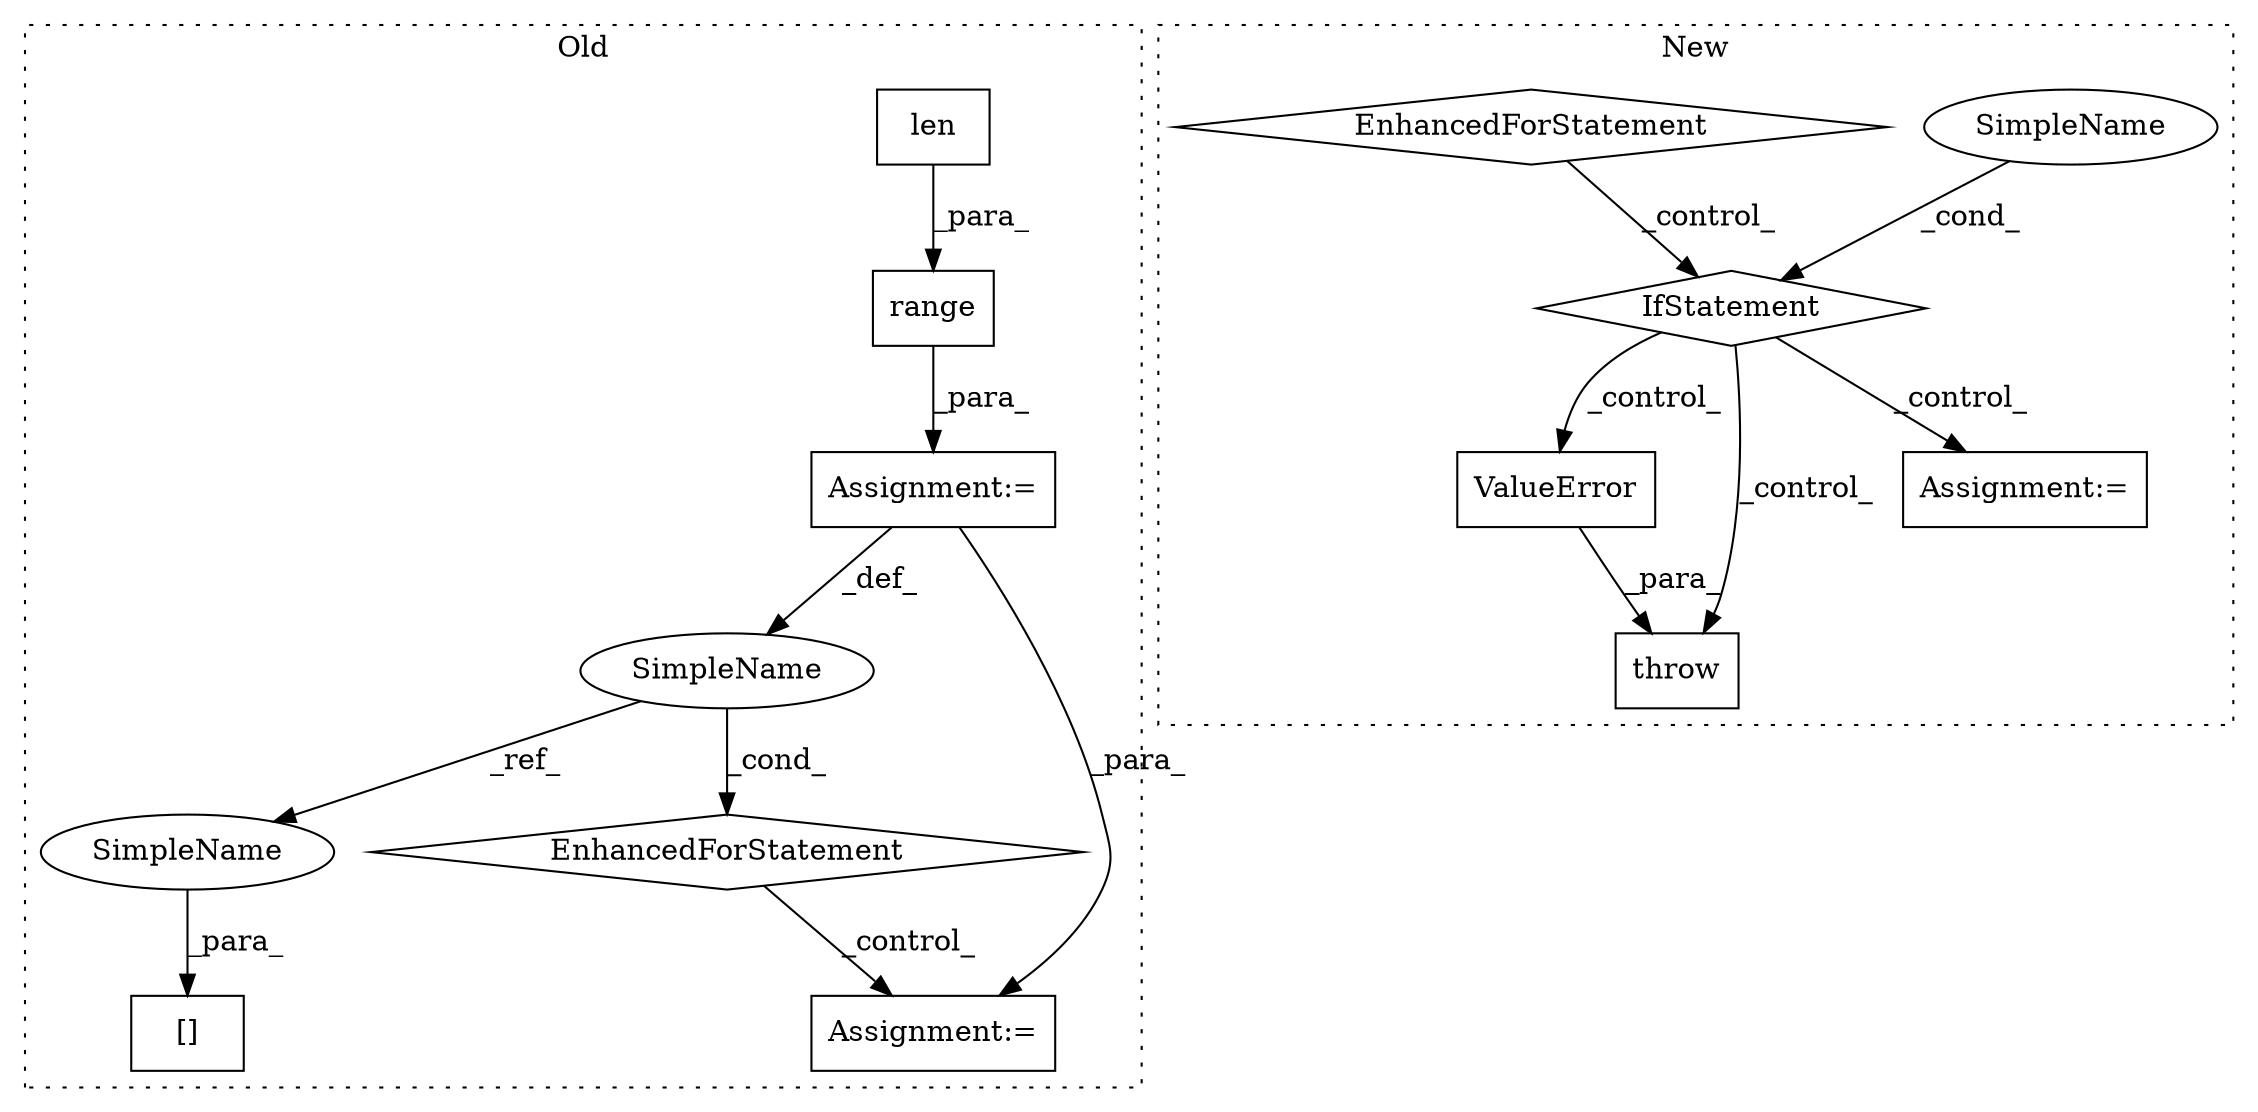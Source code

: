 digraph G {
subgraph cluster0 {
1 [label="range" a="32" s="720,739" l="6,1" shape="box"];
4 [label="Assignment:=" a="7" s="659,740" l="53,2" shape="box"];
7 [label="EnhancedForStatement" a="70" s="659,740" l="53,2" shape="diamond"];
8 [label="[]" a="2" s="792,815" l="22,1" shape="box"];
9 [label="SimpleName" a="42" s="716" l="1" shape="ellipse"];
12 [label="len" a="32" s="570,590" l="4,1" shape="box"];
13 [label="Assignment:=" a="7" s="775" l="1" shape="box"];
14 [label="SimpleName" a="42" s="814" l="1" shape="ellipse"];
label = "Old";
style="dotted";
}
subgraph cluster1 {
2 [label="ValueError" a="32" s="665,723" l="11,1" shape="box"];
3 [label="throw" a="53" s="659" l="6" shape="box"];
5 [label="SimpleName" a="42" s="" l="" shape="ellipse"];
6 [label="IfStatement" a="25" s="622,647" l="4,2" shape="diamond"];
10 [label="EnhancedForStatement" a="70" s="539,612" l="53,2" shape="diamond"];
11 [label="Assignment:=" a="7" s="932" l="38" shape="box"];
label = "New";
style="dotted";
}
1 -> 4 [label="_para_"];
2 -> 3 [label="_para_"];
4 -> 9 [label="_def_"];
4 -> 13 [label="_para_"];
5 -> 6 [label="_cond_"];
6 -> 11 [label="_control_"];
6 -> 2 [label="_control_"];
6 -> 3 [label="_control_"];
7 -> 13 [label="_control_"];
9 -> 7 [label="_cond_"];
9 -> 14 [label="_ref_"];
10 -> 6 [label="_control_"];
12 -> 1 [label="_para_"];
14 -> 8 [label="_para_"];
}